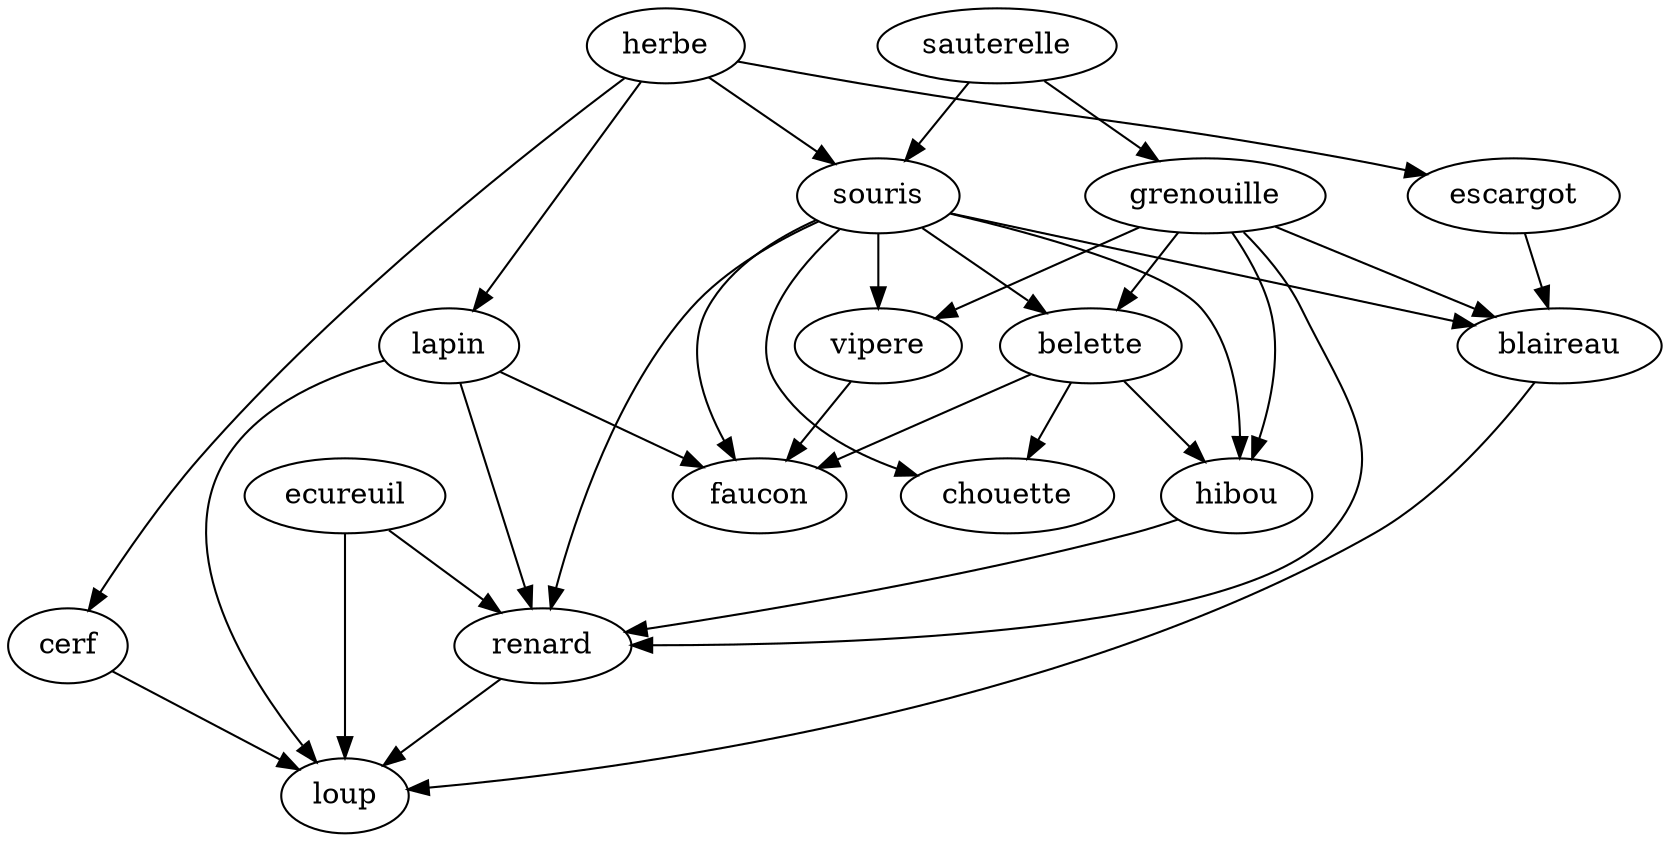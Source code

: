 digraph graphe1 {
    sauterelle -> souris
    sauterelle -> grenouille
    herbe -> cerf
    herbe -> lapin
    herbe -> souris
    herbe -> escargot
    escargot -> blaireau
    cerf -> loup
    ecureuil -> loup
    ecureuil -> renard
    lapin -> loup
    lapin -> renard
    lapin -> faucon
    souris -> faucon
    souris -> chouette
    souris -> renard
    souris -> hibou
    souris -> vipere
    souris -> belette
    souris -> blaireau
    renard -> loup
    hibou -> renard
    grenouille -> hibou
    grenouille -> belette
    grenouille -> blaireau
    grenouille -> renard
    grenouille -> vipere
    vipere -> faucon
    blaireau -> loup
    belette -> chouette
    belette -> faucon
    belette -> hibou
}